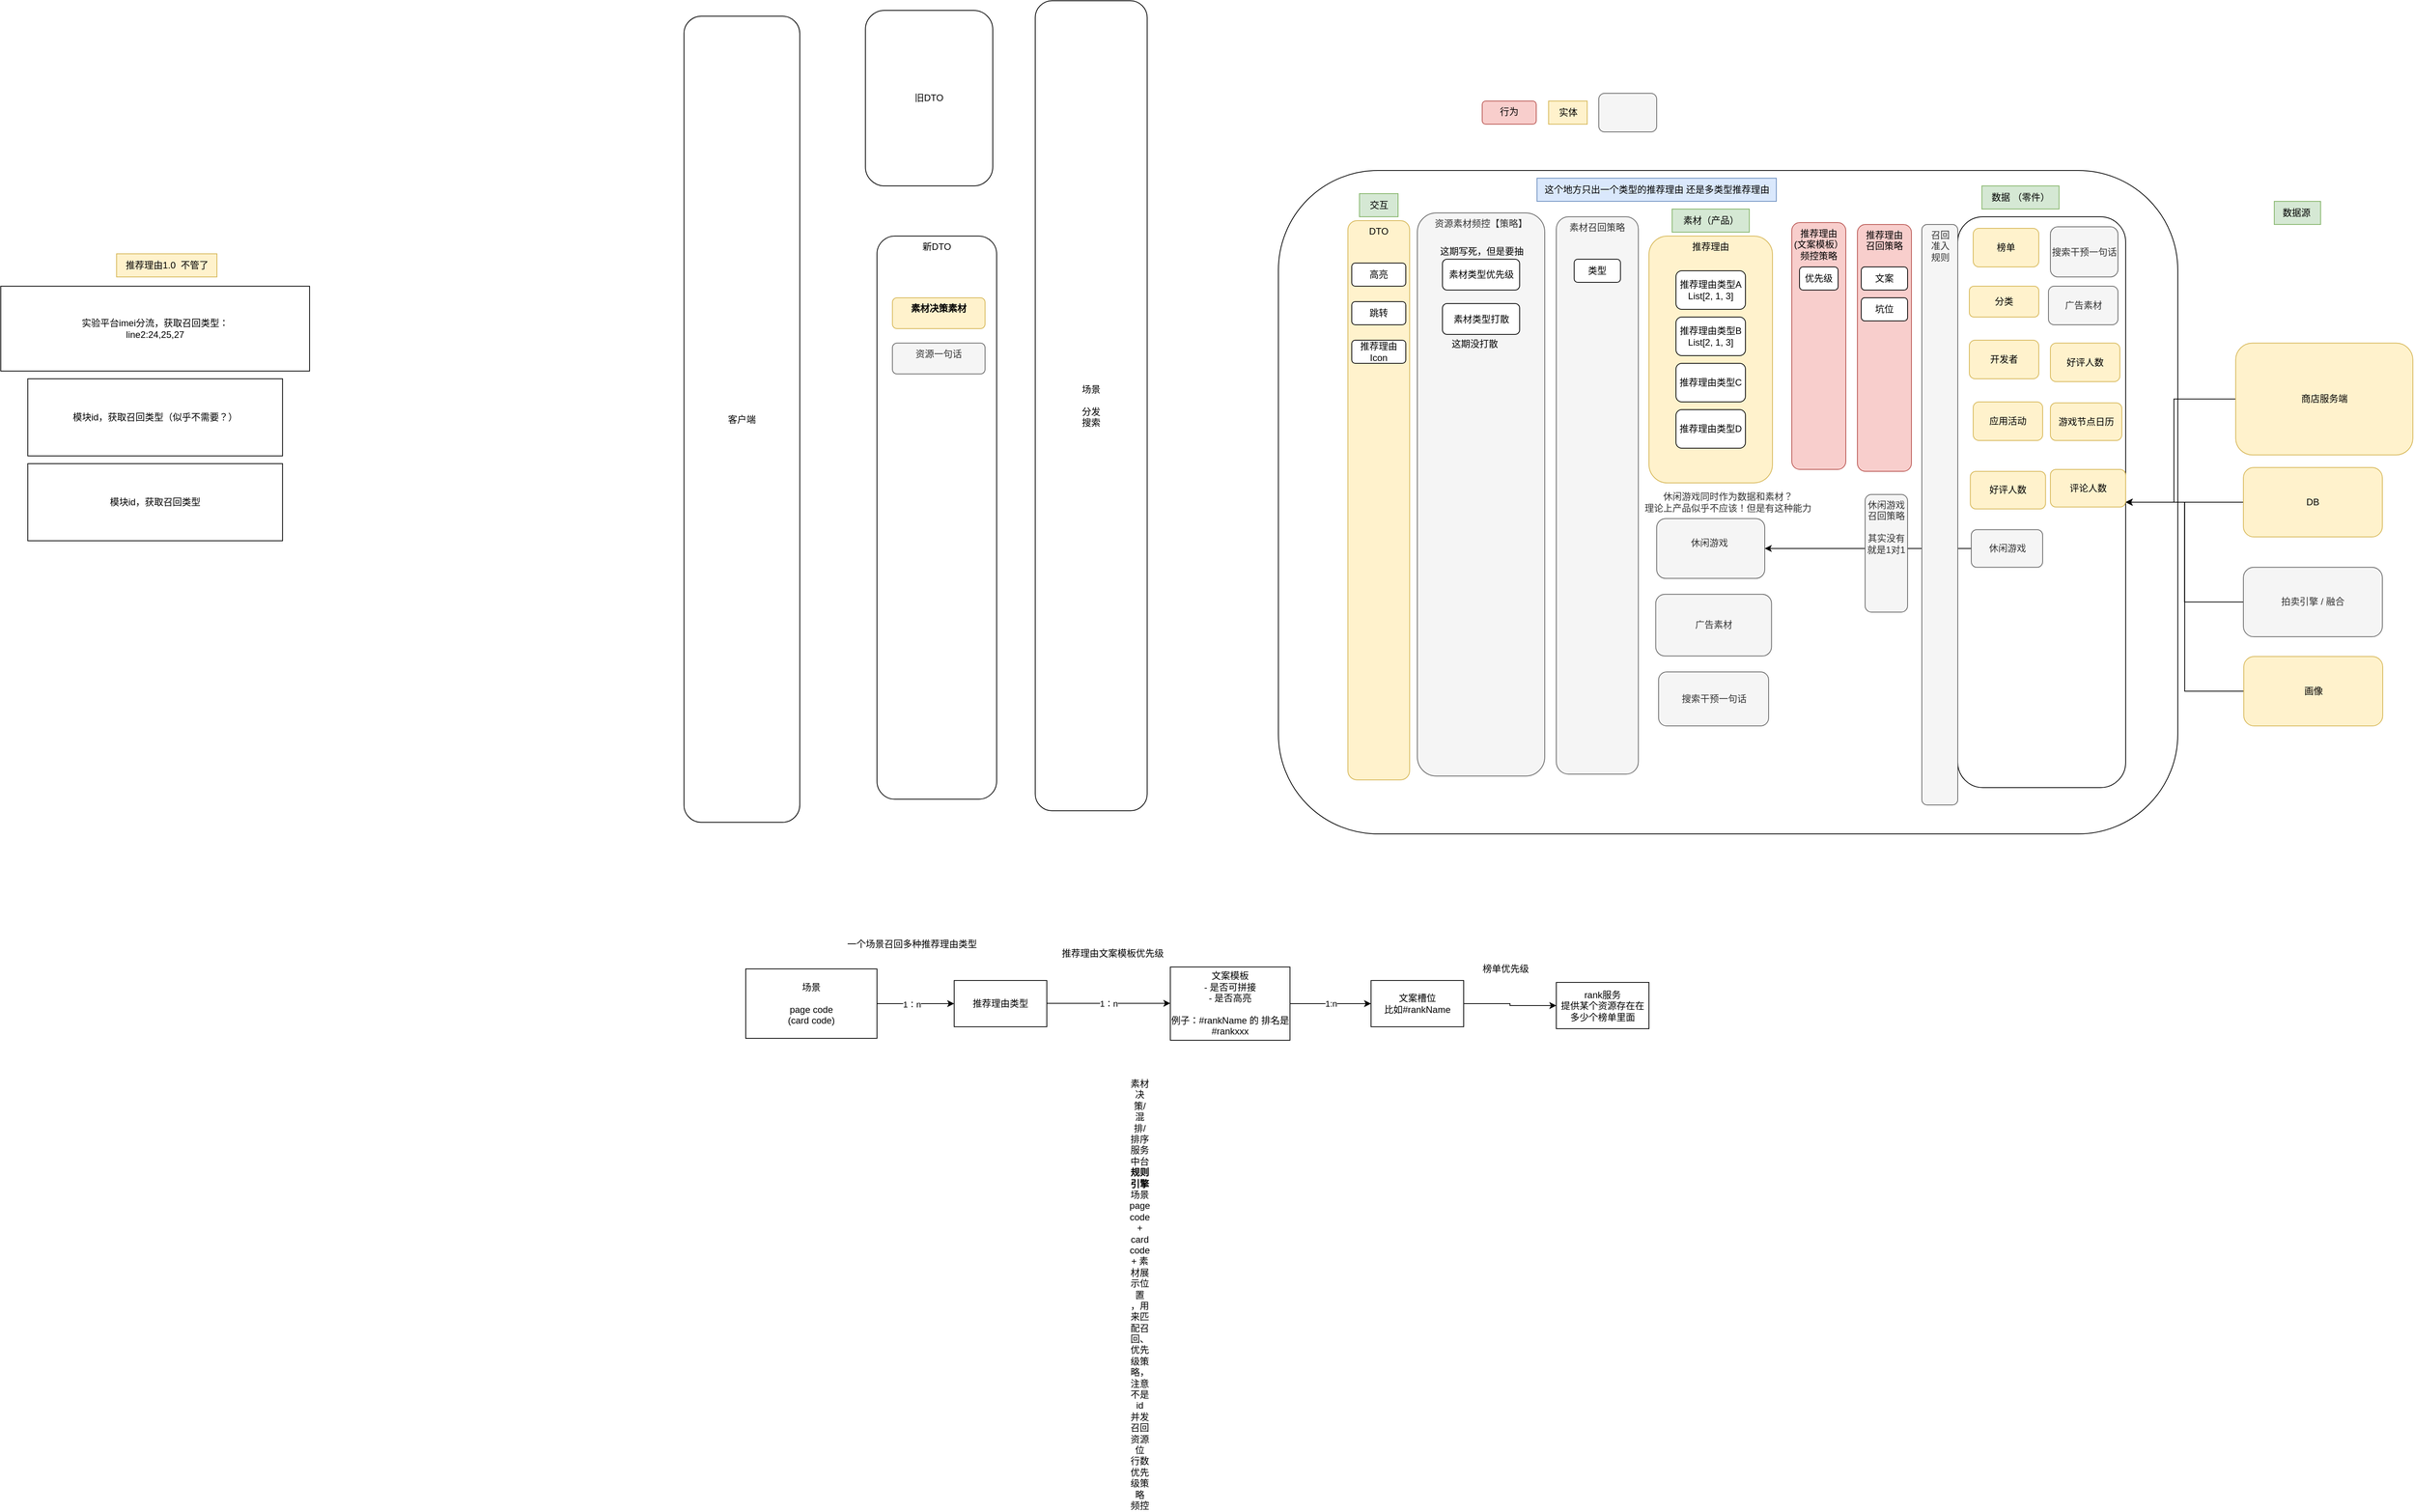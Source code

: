 <mxfile version="24.8.6">
  <diagram name="第 1 页" id="8LxZiP1NVyg7wSqTXbnJ">
    <mxGraphModel dx="2967" dy="1847" grid="1" gridSize="10" guides="1" tooltips="1" connect="1" arrows="1" fold="1" page="1" pageScale="1" pageWidth="827" pageHeight="1169" math="0" shadow="0">
      <root>
        <mxCell id="0" />
        <mxCell id="1" parent="0" />
        <mxCell id="1YZOs5OkidO7PdD_BnGx-1" value="&lt;span style=&quot;color: rgb(51, 51, 51);&quot;&gt;休闲游戏同时作为数据和素材？&lt;br&gt;理论上产品似乎不应该！但是有这种能力&lt;/span&gt;" style="rounded=1;whiteSpace=wrap;html=1;" parent="1" vertex="1">
          <mxGeometry x="160" y="-50" width="1165" height="860" as="geometry" />
        </mxCell>
        <mxCell id="mTAsUbE7UdsPs39N6bfx-12" style="edgeStyle=orthogonalEdgeStyle;rounded=0;orthogonalLoop=1;jettySize=auto;html=1;entryX=1;entryY=0.5;entryDx=0;entryDy=0;" parent="1" source="1YZOs5OkidO7PdD_BnGx-2" target="1YZOs5OkidO7PdD_BnGx-39" edge="1">
          <mxGeometry relative="1" as="geometry">
            <Array as="points">
              <mxPoint x="1320" y="246" />
              <mxPoint x="1320" y="380" />
            </Array>
          </mxGeometry>
        </mxCell>
        <mxCell id="1YZOs5OkidO7PdD_BnGx-2" value="商店服务端" style="rounded=1;whiteSpace=wrap;html=1;fillColor=#fff2cc;strokeColor=#d6b656;" parent="1" vertex="1">
          <mxGeometry x="1400" y="173.75" width="229.5" height="145" as="geometry" />
        </mxCell>
        <mxCell id="mTAsUbE7UdsPs39N6bfx-13" style="edgeStyle=orthogonalEdgeStyle;rounded=0;orthogonalLoop=1;jettySize=auto;html=1;entryX=1;entryY=0.5;entryDx=0;entryDy=0;" parent="1" source="1YZOs5OkidO7PdD_BnGx-4" target="1YZOs5OkidO7PdD_BnGx-39" edge="1">
          <mxGeometry relative="1" as="geometry" />
        </mxCell>
        <mxCell id="1YZOs5OkidO7PdD_BnGx-4" value="拍卖引擎 / 融合" style="rounded=1;whiteSpace=wrap;html=1;fillColor=#f5f5f5;fontColor=#333333;strokeColor=#666666;" parent="1" vertex="1">
          <mxGeometry x="1410" y="464.38" width="180" height="90" as="geometry" />
        </mxCell>
        <mxCell id="1YZOs5OkidO7PdD_BnGx-7" value="客户端" style="rounded=1;whiteSpace=wrap;html=1;" parent="1" vertex="1">
          <mxGeometry x="-610" y="-250" width="150" height="1045" as="geometry" />
        </mxCell>
        <mxCell id="1YZOs5OkidO7PdD_BnGx-11" value="推荐理由" style="rounded=1;whiteSpace=wrap;html=1;align=center;verticalAlign=top;fillColor=#fff2cc;strokeColor=#d6b656;" parent="1" vertex="1">
          <mxGeometry x="640" y="35" width="160" height="320" as="geometry" />
        </mxCell>
        <mxCell id="1YZOs5OkidO7PdD_BnGx-17" value="实验平台imei分流，获取召回类型：&lt;br&gt;line2:24,25,27" style="whiteSpace=wrap;html=1;" parent="1" vertex="1">
          <mxGeometry x="-1495" y="100" width="400" height="110" as="geometry" />
        </mxCell>
        <mxCell id="1YZOs5OkidO7PdD_BnGx-18" value="推荐理由1.0&amp;nbsp; 不管了" style="text;html=1;align=center;verticalAlign=middle;resizable=0;points=[];autosize=1;strokeColor=#d6b656;fillColor=#fff2cc;" parent="1" vertex="1">
          <mxGeometry x="-1345" y="58" width="130" height="30" as="geometry" />
        </mxCell>
        <mxCell id="1YZOs5OkidO7PdD_BnGx-19" value="模块id，获取召回类型（似乎不需要？）" style="whiteSpace=wrap;html=1;" parent="1" vertex="1">
          <mxGeometry x="-1460" y="220" width="330" height="100" as="geometry" />
        </mxCell>
        <mxCell id="1YZOs5OkidO7PdD_BnGx-20" value="模块id，获取召回类型" style="whiteSpace=wrap;html=1;" parent="1" vertex="1">
          <mxGeometry x="-1460" y="330" width="330" height="100" as="geometry" />
        </mxCell>
        <mxCell id="1YZOs5OkidO7PdD_BnGx-24" value="1：n" style="edgeStyle=orthogonalEdgeStyle;rounded=0;orthogonalLoop=1;jettySize=auto;html=1;" parent="1" edge="1">
          <mxGeometry relative="1" as="geometry">
            <mxPoint x="-140" y="1029.57" as="sourcePoint" />
            <mxPoint x="20" y="1029.57" as="targetPoint" />
          </mxGeometry>
        </mxCell>
        <mxCell id="1YZOs5OkidO7PdD_BnGx-26" value="1:n" style="edgeStyle=orthogonalEdgeStyle;rounded=0;orthogonalLoop=1;jettySize=auto;html=1;" parent="1" source="1YZOs5OkidO7PdD_BnGx-23" target="1YZOs5OkidO7PdD_BnGx-25" edge="1">
          <mxGeometry relative="1" as="geometry" />
        </mxCell>
        <mxCell id="1YZOs5OkidO7PdD_BnGx-23" value="文案模板&lt;br&gt;- 是否可拼接&lt;br&gt;- 是否高亮&lt;br&gt;&lt;br&gt;例子：#rankName 的 排名是 #rankxxx" style="whiteSpace=wrap;html=1;" parent="1" vertex="1">
          <mxGeometry x="20" y="982.5" width="155" height="95" as="geometry" />
        </mxCell>
        <mxCell id="1YZOs5OkidO7PdD_BnGx-28" value="" style="edgeStyle=orthogonalEdgeStyle;rounded=0;orthogonalLoop=1;jettySize=auto;html=1;" parent="1" source="1YZOs5OkidO7PdD_BnGx-25" target="1YZOs5OkidO7PdD_BnGx-27" edge="1">
          <mxGeometry relative="1" as="geometry" />
        </mxCell>
        <mxCell id="1YZOs5OkidO7PdD_BnGx-25" value="文案槽位&lt;br&gt;比如#rankName" style="whiteSpace=wrap;html=1;" parent="1" vertex="1">
          <mxGeometry x="280" y="1000" width="120" height="60" as="geometry" />
        </mxCell>
        <mxCell id="1YZOs5OkidO7PdD_BnGx-27" value="rank服务&lt;br&gt;提供某个资源存在在多少个榜单里面" style="whiteSpace=wrap;html=1;" parent="1" vertex="1">
          <mxGeometry x="520" y="1002.5" width="120" height="60" as="geometry" />
        </mxCell>
        <mxCell id="1YZOs5OkidO7PdD_BnGx-30" value="榜单优先级" style="text;html=1;align=center;verticalAlign=middle;resizable=0;points=[];autosize=1;strokeColor=none;fillColor=none;" parent="1" vertex="1">
          <mxGeometry x="414" y="970" width="80" height="30" as="geometry" />
        </mxCell>
        <mxCell id="1YZOs5OkidO7PdD_BnGx-32" value="推荐理由文案模板优先级" style="text;html=1;align=center;verticalAlign=middle;resizable=0;points=[];autosize=1;strokeColor=none;fillColor=none;" parent="1" vertex="1">
          <mxGeometry x="-135" y="950" width="160" height="30" as="geometry" />
        </mxCell>
        <mxCell id="1YZOs5OkidO7PdD_BnGx-35" value="" style="edgeStyle=orthogonalEdgeStyle;rounded=0;orthogonalLoop=1;jettySize=auto;html=1;" parent="1" source="1YZOs5OkidO7PdD_BnGx-33" target="1YZOs5OkidO7PdD_BnGx-34" edge="1">
          <mxGeometry relative="1" as="geometry" />
        </mxCell>
        <mxCell id="1YZOs5OkidO7PdD_BnGx-36" value="1：n" style="edgeLabel;html=1;align=center;verticalAlign=middle;resizable=0;points=[];" parent="1YZOs5OkidO7PdD_BnGx-35" vertex="1" connectable="0">
          <mxGeometry x="-0.1" y="-1" relative="1" as="geometry">
            <mxPoint as="offset" />
          </mxGeometry>
        </mxCell>
        <mxCell id="1YZOs5OkidO7PdD_BnGx-33" value="场景&lt;br&gt;&lt;br&gt;page code&lt;div&gt;(card code)&lt;/div&gt;" style="whiteSpace=wrap;html=1;" parent="1" vertex="1">
          <mxGeometry x="-530" y="985" width="170" height="90" as="geometry" />
        </mxCell>
        <mxCell id="1YZOs5OkidO7PdD_BnGx-34" value="推荐理由类型" style="whiteSpace=wrap;html=1;" parent="1" vertex="1">
          <mxGeometry x="-260" y="1000" width="120" height="60" as="geometry" />
        </mxCell>
        <mxCell id="1YZOs5OkidO7PdD_BnGx-37" value="一个场景召回多种推荐理由类型" style="text;html=1;align=center;verticalAlign=middle;resizable=0;points=[];autosize=1;strokeColor=none;fillColor=none;" parent="1" vertex="1">
          <mxGeometry x="-410" y="938" width="190" height="30" as="geometry" />
        </mxCell>
        <mxCell id="1YZOs5OkidO7PdD_BnGx-39" value="" style="rounded=1;whiteSpace=wrap;html=1;" parent="1" vertex="1">
          <mxGeometry x="1040" y="10" width="217.5" height="740" as="geometry" />
        </mxCell>
        <mxCell id="1YZOs5OkidO7PdD_BnGx-40" value="数据 （零件）" style="text;html=1;align=center;verticalAlign=middle;resizable=0;points=[];autosize=1;strokeColor=#82b366;fillColor=#d5e8d4;" parent="1" vertex="1">
          <mxGeometry x="1071.25" y="-30" width="100" height="30" as="geometry" />
        </mxCell>
        <mxCell id="mTAsUbE7UdsPs39N6bfx-20" style="edgeStyle=orthogonalEdgeStyle;rounded=0;orthogonalLoop=1;jettySize=auto;html=1;entryX=1;entryY=0.5;entryDx=0;entryDy=0;" parent="1" source="1YZOs5OkidO7PdD_BnGx-44" target="1YZOs5OkidO7PdD_BnGx-39" edge="1">
          <mxGeometry relative="1" as="geometry" />
        </mxCell>
        <mxCell id="1YZOs5OkidO7PdD_BnGx-44" value="DB" style="rounded=1;whiteSpace=wrap;html=1;fillColor=#fff2cc;strokeColor=#d6b656;" parent="1" vertex="1">
          <mxGeometry x="1410" y="335" width="180" height="90" as="geometry" />
        </mxCell>
        <mxCell id="1YZOs5OkidO7PdD_BnGx-52" value="休闲游戏&amp;nbsp;&lt;div&gt;&lt;br/&gt;&lt;/div&gt;" style="rounded=1;whiteSpace=wrap;html=1;fillColor=#f5f5f5;strokeColor=#666666;fontColor=#333333;" parent="1" vertex="1">
          <mxGeometry x="650" y="401.25" width="140" height="77.5" as="geometry" />
        </mxCell>
        <mxCell id="1YZOs5OkidO7PdD_BnGx-54" value="&lt;br style=&quot;text-wrap: wrap;&quot;&gt;&lt;span style=&quot;text-wrap: wrap;&quot;&gt;素材决策/混排/排序服务 中台&lt;/span&gt;&lt;br style=&quot;text-wrap: wrap;&quot;&gt;&lt;b style=&quot;text-wrap: wrap;&quot;&gt;规则引擎&lt;/b&gt;&lt;br style=&quot;text-wrap: wrap;&quot;&gt;&lt;span style=&quot;text-wrap: wrap;&quot;&gt;场景 page code + card code + 素材展示位置&lt;/span&gt;&lt;br style=&quot;text-wrap: wrap;&quot;&gt;&lt;span style=&quot;text-wrap: wrap;&quot;&gt;，用来匹配召回、优先级策略，注意不是id&lt;/span&gt;&lt;br style=&quot;text-wrap: wrap;&quot;&gt;&lt;span style=&quot;text-wrap: wrap;&quot;&gt;并发召回&lt;/span&gt;&lt;br style=&quot;text-wrap: wrap;&quot;&gt;&lt;span style=&quot;text-wrap: wrap;&quot;&gt;资源位&lt;/span&gt;&lt;br style=&quot;text-wrap: wrap;&quot;&gt;&lt;span style=&quot;text-wrap: wrap;&quot;&gt;行数&lt;/span&gt;&lt;br style=&quot;text-wrap: wrap;&quot;&gt;&lt;span style=&quot;text-wrap: wrap;&quot;&gt;优先级策略&lt;/span&gt;&lt;br style=&quot;text-wrap: wrap;&quot;&gt;&lt;span style=&quot;text-wrap: wrap;&quot;&gt;频控&lt;/span&gt;" style="text;html=1;align=center;verticalAlign=middle;resizable=0;points=[];autosize=1;strokeColor=none;fillColor=none;" parent="1" vertex="1">
          <mxGeometry x="-150" y="1320" width="260" height="160" as="geometry" />
        </mxCell>
        <mxCell id="1YZOs5OkidO7PdD_BnGx-55" value="素材（产品）" style="text;html=1;align=center;verticalAlign=middle;resizable=0;points=[];autosize=1;strokeColor=#82b366;fillColor=#d5e8d4;" parent="1" vertex="1">
          <mxGeometry x="670" width="100" height="30" as="geometry" />
        </mxCell>
        <mxCell id="1YZOs5OkidO7PdD_BnGx-58" value="广告素材" style="rounded=1;whiteSpace=wrap;html=1;fillColor=#f5f5f5;fontColor=#333333;strokeColor=#666666;" parent="1" vertex="1">
          <mxGeometry x="648.75" y="499.38" width="150" height="80" as="geometry" />
        </mxCell>
        <mxCell id="mTAsUbE7UdsPs39N6bfx-2" value="行为" style="rounded=1;whiteSpace=wrap;html=1;verticalAlign=top;fillColor=#f8cecc;strokeColor=#b85450;" parent="1" vertex="1">
          <mxGeometry x="424" y="-140" width="70" height="30" as="geometry" />
        </mxCell>
        <mxCell id="1YZOs5OkidO7PdD_BnGx-67" value="榜单" style="rounded=1;whiteSpace=wrap;html=1;fillColor=#fff2cc;strokeColor=#d6b656;" parent="1" vertex="1">
          <mxGeometry x="1060" y="25" width="85" height="50" as="geometry" />
        </mxCell>
        <mxCell id="mTAsUbE7UdsPs39N6bfx-7" style="edgeStyle=orthogonalEdgeStyle;rounded=0;orthogonalLoop=1;jettySize=auto;html=1;entryX=1;entryY=0.5;entryDx=0;entryDy=0;" parent="1" source="1YZOs5OkidO7PdD_BnGx-68" target="1YZOs5OkidO7PdD_BnGx-52" edge="1">
          <mxGeometry relative="1" as="geometry" />
        </mxCell>
        <mxCell id="1YZOs5OkidO7PdD_BnGx-68" value="休闲游戏" style="rounded=1;whiteSpace=wrap;html=1;fillColor=#f5f5f5;fontColor=#333333;strokeColor=#666666;" parent="1" vertex="1">
          <mxGeometry x="1057.5" y="415.62" width="92.5" height="48.75" as="geometry" />
        </mxCell>
        <mxCell id="1YZOs5OkidO7PdD_BnGx-69" value="分类" style="rounded=1;whiteSpace=wrap;html=1;fillColor=#fff2cc;strokeColor=#d6b656;" parent="1" vertex="1">
          <mxGeometry x="1055" y="100" width="90" height="40" as="geometry" />
        </mxCell>
        <mxCell id="1YZOs5OkidO7PdD_BnGx-78" value="搜索干预一句话" style="rounded=1;whiteSpace=wrap;html=1;fillColor=#f5f5f5;fontColor=#333333;strokeColor=#666666;" parent="1" vertex="1">
          <mxGeometry x="1160" y="23" width="87.5" height="65" as="geometry" />
        </mxCell>
        <mxCell id="mTAsUbE7UdsPs39N6bfx-10" value="素材召回策略" style="rounded=1;whiteSpace=wrap;html=1;verticalAlign=top;fillColor=#f5f5f5;strokeColor=#666666;fontColor=#333333;" parent="1" vertex="1">
          <mxGeometry x="520" y="10" width="106.25" height="722.5" as="geometry" />
        </mxCell>
        <mxCell id="mTAsUbE7UdsPs39N6bfx-14" value="数据源&amp;nbsp;" style="text;html=1;align=center;verticalAlign=middle;resizable=0;points=[];autosize=1;strokeColor=#82b366;fillColor=#d5e8d4;" parent="1" vertex="1">
          <mxGeometry x="1450" y="-10" width="60" height="30" as="geometry" />
        </mxCell>
        <mxCell id="mTAsUbE7UdsPs39N6bfx-16" value="推荐理由&lt;br&gt;召回策略" style="rounded=1;whiteSpace=wrap;html=1;verticalAlign=top;fillColor=#f8cecc;strokeColor=#b85450;" parent="1" vertex="1">
          <mxGeometry x="910" y="20" width="70" height="320" as="geometry" />
        </mxCell>
        <mxCell id="mTAsUbE7UdsPs39N6bfx-21" value="广告素材" style="rounded=1;whiteSpace=wrap;html=1;fillColor=#f5f5f5;fontColor=#333333;strokeColor=#666666;" parent="1" vertex="1">
          <mxGeometry x="1157.5" y="100" width="90" height="50" as="geometry" />
        </mxCell>
        <mxCell id="mTAsUbE7UdsPs39N6bfx-22" value="应用活动" style="rounded=1;whiteSpace=wrap;html=1;fillColor=#fff2cc;strokeColor=#d6b656;" parent="1" vertex="1">
          <mxGeometry x="1060" y="250" width="90" height="50" as="geometry" />
        </mxCell>
        <mxCell id="mTAsUbE7UdsPs39N6bfx-24" value="休闲游戏&lt;br&gt;召回策略&lt;br&gt;&lt;br&gt;其实没有 就是1对1" style="rounded=1;whiteSpace=wrap;html=1;verticalAlign=top;fillColor=#f5f5f5;fontColor=#333333;strokeColor=#666666;" parent="1" vertex="1">
          <mxGeometry x="920" y="370" width="55" height="152.5" as="geometry" />
        </mxCell>
        <mxCell id="mTAsUbE7UdsPs39N6bfx-25" value="实体" style="text;html=1;align=center;verticalAlign=middle;resizable=0;points=[];autosize=1;strokeColor=#d6b656;fillColor=#fff2cc;" parent="1" vertex="1">
          <mxGeometry x="510" y="-140" width="50" height="30" as="geometry" />
        </mxCell>
        <mxCell id="mTAsUbE7UdsPs39N6bfx-26" value="资源素材频控【策略】" style="rounded=1;whiteSpace=wrap;html=1;verticalAlign=top;fillColor=#f5f5f5;strokeColor=#666666;fontColor=#333333;" parent="1" vertex="1">
          <mxGeometry x="340" y="5" width="165" height="730" as="geometry" />
        </mxCell>
        <mxCell id="mTAsUbE7UdsPs39N6bfx-28" value="素材类型优先级" style="rounded=1;whiteSpace=wrap;html=1;" parent="1" vertex="1">
          <mxGeometry x="372.5" y="65" width="100" height="40" as="geometry" />
        </mxCell>
        <mxCell id="mTAsUbE7UdsPs39N6bfx-29" value="DTO" style="rounded=1;whiteSpace=wrap;html=1;verticalAlign=top;fillColor=#fff2cc;strokeColor=#d6b656;" parent="1" vertex="1">
          <mxGeometry x="250" y="15" width="80" height="725" as="geometry" />
        </mxCell>
        <mxCell id="mTAsUbE7UdsPs39N6bfx-30" value="交互" style="text;html=1;align=center;verticalAlign=middle;resizable=0;points=[];autosize=1;strokeColor=#82b366;fillColor=#d5e8d4;" parent="1" vertex="1">
          <mxGeometry x="265" y="-20" width="50" height="30" as="geometry" />
        </mxCell>
        <mxCell id="mTAsUbE7UdsPs39N6bfx-32" value="推荐理由&lt;br&gt;(文案模板）&lt;br&gt;频控策略" style="rounded=1;whiteSpace=wrap;html=1;verticalAlign=top;fillColor=#f8cecc;strokeColor=#b85450;" parent="1" vertex="1">
          <mxGeometry x="825" y="17.5" width="70" height="320" as="geometry" />
        </mxCell>
        <mxCell id="mTAsUbE7UdsPs39N6bfx-33" value="优先级" style="rounded=1;whiteSpace=wrap;html=1;" parent="1" vertex="1">
          <mxGeometry x="835" y="75" width="50" height="30" as="geometry" />
        </mxCell>
        <mxCell id="mTAsUbE7UdsPs39N6bfx-35" value="素材类型打散" style="rounded=1;whiteSpace=wrap;html=1;" parent="1" vertex="1">
          <mxGeometry x="372.5" y="122.5" width="100" height="40" as="geometry" />
        </mxCell>
        <mxCell id="mTAsUbE7UdsPs39N6bfx-36" value="推荐理由类型A&lt;br&gt;List[2, 1, 3]" style="rounded=1;whiteSpace=wrap;html=1;" parent="1" vertex="1">
          <mxGeometry x="675" y="80" width="90" height="50" as="geometry" />
        </mxCell>
        <mxCell id="mTAsUbE7UdsPs39N6bfx-37" value="推荐理由类型B&lt;br&gt;List[2, 1, 3]" style="rounded=1;whiteSpace=wrap;html=1;" parent="1" vertex="1">
          <mxGeometry x="675" y="140" width="90" height="50" as="geometry" />
        </mxCell>
        <mxCell id="mTAsUbE7UdsPs39N6bfx-39" value="文案" style="rounded=1;whiteSpace=wrap;html=1;" parent="1" vertex="1">
          <mxGeometry x="915" y="75" width="60" height="30" as="geometry" />
        </mxCell>
        <mxCell id="mTAsUbE7UdsPs39N6bfx-42" value="坑位" style="rounded=1;whiteSpace=wrap;html=1;" parent="1" vertex="1">
          <mxGeometry x="915" y="115" width="60" height="30" as="geometry" />
        </mxCell>
        <mxCell id="mTAsUbE7UdsPs39N6bfx-45" value="场景&lt;br&gt;&lt;br&gt;分发&lt;br&gt;搜索" style="rounded=1;whiteSpace=wrap;html=1;" parent="1" vertex="1">
          <mxGeometry x="-155" y="-270" width="145" height="1050" as="geometry" />
        </mxCell>
        <mxCell id="mTAsUbE7UdsPs39N6bfx-46" value="" style="rounded=1;whiteSpace=wrap;html=1;fillColor=#f5f5f5;fontColor=#333333;strokeColor=#666666;" parent="1" vertex="1">
          <mxGeometry x="575" y="-150" width="75" height="50" as="geometry" />
        </mxCell>
        <mxCell id="mTAsUbE7UdsPs39N6bfx-48" value="类型" style="rounded=1;whiteSpace=wrap;html=1;" parent="1" vertex="1">
          <mxGeometry x="543.13" y="65" width="60" height="30" as="geometry" />
        </mxCell>
        <mxCell id="mTAsUbE7UdsPs39N6bfx-51" value="跳转" style="rounded=1;whiteSpace=wrap;html=1;" parent="1" vertex="1">
          <mxGeometry x="255" y="120" width="70" height="30" as="geometry" />
        </mxCell>
        <mxCell id="mTAsUbE7UdsPs39N6bfx-52" value="高亮" style="rounded=1;whiteSpace=wrap;html=1;" parent="1" vertex="1">
          <mxGeometry x="255" y="70" width="70" height="30" as="geometry" />
        </mxCell>
        <mxCell id="mTAsUbE7UdsPs39N6bfx-53" value="推荐理由&lt;br&gt;Icon" style="rounded=1;whiteSpace=wrap;html=1;" parent="1" vertex="1">
          <mxGeometry x="255" y="170" width="70" height="30" as="geometry" />
        </mxCell>
        <mxCell id="mTAsUbE7UdsPs39N6bfx-54" value="推荐理由类型C" style="rounded=1;whiteSpace=wrap;html=1;" parent="1" vertex="1">
          <mxGeometry x="675" y="200" width="90" height="50" as="geometry" />
        </mxCell>
        <mxCell id="mTAsUbE7UdsPs39N6bfx-55" value="推荐理由类型D" style="rounded=1;whiteSpace=wrap;html=1;" parent="1" vertex="1">
          <mxGeometry x="675" y="260" width="90" height="50" as="geometry" />
        </mxCell>
        <mxCell id="mTAsUbE7UdsPs39N6bfx-57" value="召回&lt;br&gt;准入&lt;br&gt;规则" style="rounded=1;whiteSpace=wrap;html=1;verticalAlign=top;fillColor=#f5f5f5;strokeColor=#666666;fontColor=#333333;" parent="1" vertex="1">
          <mxGeometry x="993.5" y="20" width="46.5" height="752.5" as="geometry" />
        </mxCell>
        <mxCell id="mTAsUbE7UdsPs39N6bfx-59" value="这个地方只出一个类型的推荐理由 还是多类型推荐理由" style="text;html=1;align=center;verticalAlign=middle;resizable=0;points=[];autosize=1;strokeColor=#6c8ebf;fillColor=#dae8fc;" parent="1" vertex="1">
          <mxGeometry x="495" y="-40" width="310" height="30" as="geometry" />
        </mxCell>
        <mxCell id="mTAsUbE7UdsPs39N6bfx-61" value="游戏节点日历" style="rounded=1;whiteSpace=wrap;html=1;fillColor=#fff2cc;strokeColor=#d6b656;" parent="1" vertex="1">
          <mxGeometry x="1160" y="251.25" width="92.5" height="48.75" as="geometry" />
        </mxCell>
        <mxCell id="mTAsUbE7UdsPs39N6bfx-68" value="旧DTO" style="rounded=1;whiteSpace=wrap;html=1;" parent="1" vertex="1">
          <mxGeometry x="-375" y="-257.5" width="165" height="227.5" as="geometry" />
        </mxCell>
        <mxCell id="mTAsUbE7UdsPs39N6bfx-70" value="新DTO" style="rounded=1;whiteSpace=wrap;html=1;verticalAlign=top;" parent="1" vertex="1">
          <mxGeometry x="-360" y="35" width="155" height="730" as="geometry" />
        </mxCell>
        <mxCell id="3B4yekNZGvFQ_pMUscjl-6" style="edgeStyle=orthogonalEdgeStyle;rounded=0;orthogonalLoop=1;jettySize=auto;html=1;entryX=1;entryY=0.5;entryDx=0;entryDy=0;" edge="1" parent="1" source="mTAsUbE7UdsPs39N6bfx-71" target="1YZOs5OkidO7PdD_BnGx-39">
          <mxGeometry relative="1" as="geometry" />
        </mxCell>
        <mxCell id="mTAsUbE7UdsPs39N6bfx-71" value="画像" style="rounded=1;whiteSpace=wrap;html=1;fillColor=#fff2cc;strokeColor=#d6b656;" parent="1" vertex="1">
          <mxGeometry x="1410.5" y="580" width="180" height="90" as="geometry" />
        </mxCell>
        <mxCell id="mTAsUbE7UdsPs39N6bfx-65" value="资源一句话" style="rounded=1;whiteSpace=wrap;html=1;verticalAlign=top;fillColor=#f5f5f5;strokeColor=#666666;fontColor=#333333;" parent="1" vertex="1">
          <mxGeometry x="-340" y="173.75" width="120" height="40" as="geometry" />
        </mxCell>
        <mxCell id="mTAsUbE7UdsPs39N6bfx-72" value="&lt;b&gt;素材决策素材&lt;/b&gt;" style="rounded=1;whiteSpace=wrap;html=1;verticalAlign=top;fillColor=#fff2cc;strokeColor=#d6b656;" parent="1" vertex="1">
          <mxGeometry x="-340" y="115" width="120" height="40" as="geometry" />
        </mxCell>
        <mxCell id="mTAsUbE7UdsPs39N6bfx-74" value="好评人数" style="rounded=1;whiteSpace=wrap;html=1;fillColor=#fff2cc;strokeColor=#d6b656;" parent="1" vertex="1">
          <mxGeometry x="1056.25" y="340" width="97.5" height="48.75" as="geometry" />
        </mxCell>
        <mxCell id="mTAsUbE7UdsPs39N6bfx-75" value="评论人数&lt;span style=&quot;color: rgba(0, 0, 0, 0); font-family: monospace; font-size: 0px; text-align: start; text-wrap: nowrap;&quot;&gt;%3CmxGraphModel%3E%3Croot%3E%3CmxCell%20id%3D%220%22%2F%3E%3CmxCell%20id%3D%221%22%20parent%3D%220%22%2F%3E%3CmxCell%20id%3D%222%22%20value%3D%22%E5%A5%BD%E8%AF%84%E4%BA%BA%E6%95%B0%22%20style%3D%22rounded%3D1%3BwhiteSpace%3Dwrap%3Bhtml%3D1%3BfillColor%3D%23fff2cc%3BstrokeColor%3D%23d6b656%3B%22%20vertex%3D%221%22%20parent%3D%221%22%3E%3CmxGeometry%20x%3D%221032.5%22%20y%3D%22554.38%22%20width%3D%2297.5%22%20height%3D%2248.75%22%20as%3D%22geometry%22%2F%3E%3C%2FmxCell%3E%3C%2Froot%3E%3C%2FmxGraphModel%3E&lt;/span&gt;" style="rounded=1;whiteSpace=wrap;html=1;fillColor=#fff2cc;strokeColor=#d6b656;" parent="1" vertex="1">
          <mxGeometry x="1160" y="337.5" width="97.5" height="48.75" as="geometry" />
        </mxCell>
        <mxCell id="mTAsUbE7UdsPs39N6bfx-77" value="开发者" style="rounded=1;whiteSpace=wrap;html=1;fillColor=#fff2cc;strokeColor=#d6b656;" parent="1" vertex="1">
          <mxGeometry x="1055" y="170" width="90" height="50" as="geometry" />
        </mxCell>
        <mxCell id="mTAsUbE7UdsPs39N6bfx-78" value="好评人数" style="rounded=1;whiteSpace=wrap;html=1;fillColor=#fff2cc;strokeColor=#d6b656;" parent="1" vertex="1">
          <mxGeometry x="1160" y="173.75" width="90" height="50" as="geometry" />
        </mxCell>
        <mxCell id="mTAsUbE7UdsPs39N6bfx-82" value="搜索干预一句话" style="rounded=1;whiteSpace=wrap;html=1;fillColor=#f5f5f5;fontColor=#333333;strokeColor=#666666;" parent="1" vertex="1">
          <mxGeometry x="652.5" y="600" width="142.5" height="70" as="geometry" />
        </mxCell>
        <mxCell id="3B4yekNZGvFQ_pMUscjl-3" value="这期写死，但是要抽" style="text;html=1;align=center;verticalAlign=middle;resizable=0;points=[];autosize=1;strokeColor=none;fillColor=none;" vertex="1" parent="1">
          <mxGeometry x="357.5" y="40" width="130" height="30" as="geometry" />
        </mxCell>
        <mxCell id="3B4yekNZGvFQ_pMUscjl-5" value="这期没打散" style="text;html=1;align=center;verticalAlign=middle;resizable=0;points=[];autosize=1;strokeColor=none;fillColor=none;" vertex="1" parent="1">
          <mxGeometry x="374" y="160" width="80" height="30" as="geometry" />
        </mxCell>
      </root>
    </mxGraphModel>
  </diagram>
</mxfile>
